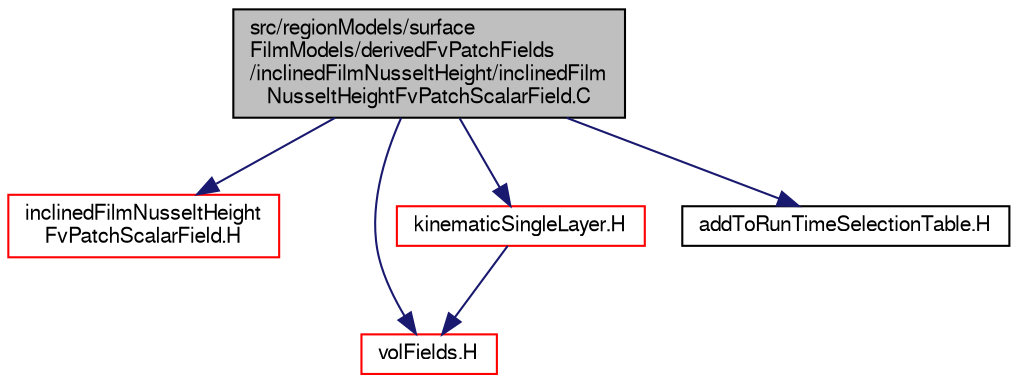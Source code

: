 digraph "src/regionModels/surfaceFilmModels/derivedFvPatchFields/inclinedFilmNusseltHeight/inclinedFilmNusseltHeightFvPatchScalarField.C"
{
  bgcolor="transparent";
  edge [fontname="FreeSans",fontsize="10",labelfontname="FreeSans",labelfontsize="10"];
  node [fontname="FreeSans",fontsize="10",shape=record];
  Node0 [label="src/regionModels/surface\lFilmModels/derivedFvPatchFields\l/inclinedFilmNusseltHeight/inclinedFilm\lNusseltHeightFvPatchScalarField.C",height=0.2,width=0.4,color="black", fillcolor="grey75", style="filled", fontcolor="black"];
  Node0 -> Node1 [color="midnightblue",fontsize="10",style="solid",fontname="FreeSans"];
  Node1 [label="inclinedFilmNusseltHeight\lFvPatchScalarField.H",height=0.2,width=0.4,color="red",URL="$a14150.html"];
  Node0 -> Node202 [color="midnightblue",fontsize="10",style="solid",fontname="FreeSans"];
  Node202 [label="volFields.H",height=0.2,width=0.4,color="red",URL="$a02750.html"];
  Node0 -> Node305 [color="midnightblue",fontsize="10",style="solid",fontname="FreeSans"];
  Node305 [label="kinematicSingleLayer.H",height=0.2,width=0.4,color="red",URL="$a14174.html"];
  Node305 -> Node202 [color="midnightblue",fontsize="10",style="solid",fontname="FreeSans"];
  Node0 -> Node364 [color="midnightblue",fontsize="10",style="solid",fontname="FreeSans"];
  Node364 [label="addToRunTimeSelectionTable.H",height=0.2,width=0.4,color="black",URL="$a09263.html",tooltip="Macros for easy insertion into run-time selection tables. "];
}
